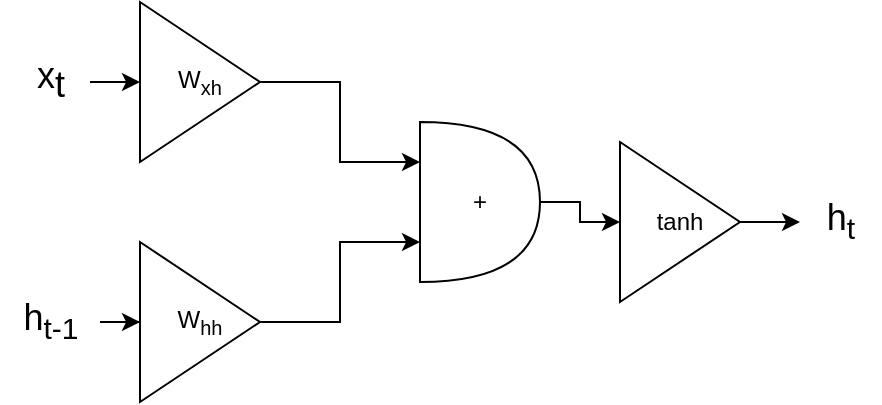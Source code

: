 <mxfile version="20.8.1" type="github">
  <diagram id="tT8-m31bYRHAtxVtK0MS" name="第 1 页">
    <mxGraphModel dx="1004" dy="582" grid="1" gridSize="10" guides="1" tooltips="1" connect="1" arrows="1" fold="1" page="1" pageScale="1" pageWidth="827" pageHeight="1169" math="0" shadow="0">
      <root>
        <mxCell id="0" />
        <mxCell id="1" parent="0" />
        <mxCell id="FcTgrj5HQpySsqDrNjkN-7" style="edgeStyle=orthogonalEdgeStyle;rounded=0;orthogonalLoop=1;jettySize=auto;html=1;entryX=0;entryY=0.5;entryDx=0;entryDy=0;" edge="1" parent="1" source="FcTgrj5HQpySsqDrNjkN-1" target="FcTgrj5HQpySsqDrNjkN-2">
          <mxGeometry relative="1" as="geometry" />
        </mxCell>
        <mxCell id="FcTgrj5HQpySsqDrNjkN-1" value="+" style="shape=or;whiteSpace=wrap;html=1;" vertex="1" parent="1">
          <mxGeometry x="270" y="220" width="60" height="80" as="geometry" />
        </mxCell>
        <mxCell id="FcTgrj5HQpySsqDrNjkN-13" style="edgeStyle=orthogonalEdgeStyle;rounded=0;orthogonalLoop=1;jettySize=auto;html=1;fontSize=18;" edge="1" parent="1" source="FcTgrj5HQpySsqDrNjkN-2" target="FcTgrj5HQpySsqDrNjkN-12">
          <mxGeometry relative="1" as="geometry" />
        </mxCell>
        <mxCell id="FcTgrj5HQpySsqDrNjkN-2" value="tanh" style="triangle;whiteSpace=wrap;html=1;" vertex="1" parent="1">
          <mxGeometry x="370" y="230" width="60" height="80" as="geometry" />
        </mxCell>
        <mxCell id="FcTgrj5HQpySsqDrNjkN-5" style="edgeStyle=orthogonalEdgeStyle;rounded=0;orthogonalLoop=1;jettySize=auto;html=1;entryX=0;entryY=0.25;entryDx=0;entryDy=0;entryPerimeter=0;" edge="1" parent="1" source="FcTgrj5HQpySsqDrNjkN-3" target="FcTgrj5HQpySsqDrNjkN-1">
          <mxGeometry relative="1" as="geometry" />
        </mxCell>
        <mxCell id="FcTgrj5HQpySsqDrNjkN-3" value="W&lt;sub&gt;xh&lt;/sub&gt;" style="triangle;whiteSpace=wrap;html=1;" vertex="1" parent="1">
          <mxGeometry x="130" y="160" width="60" height="80" as="geometry" />
        </mxCell>
        <mxCell id="FcTgrj5HQpySsqDrNjkN-6" style="edgeStyle=orthogonalEdgeStyle;rounded=0;orthogonalLoop=1;jettySize=auto;html=1;entryX=0;entryY=0.75;entryDx=0;entryDy=0;entryPerimeter=0;" edge="1" parent="1" source="FcTgrj5HQpySsqDrNjkN-4" target="FcTgrj5HQpySsqDrNjkN-1">
          <mxGeometry relative="1" as="geometry" />
        </mxCell>
        <mxCell id="FcTgrj5HQpySsqDrNjkN-4" value="W&lt;sub&gt;hh&lt;/sub&gt;" style="triangle;whiteSpace=wrap;html=1;" vertex="1" parent="1">
          <mxGeometry x="130" y="280" width="60" height="80" as="geometry" />
        </mxCell>
        <mxCell id="FcTgrj5HQpySsqDrNjkN-10" style="edgeStyle=orthogonalEdgeStyle;rounded=0;orthogonalLoop=1;jettySize=auto;html=1;fontSize=18;" edge="1" parent="1" source="FcTgrj5HQpySsqDrNjkN-8" target="FcTgrj5HQpySsqDrNjkN-3">
          <mxGeometry relative="1" as="geometry" />
        </mxCell>
        <mxCell id="FcTgrj5HQpySsqDrNjkN-8" value="x&lt;sub style=&quot;font-size: 18px;&quot;&gt;t&lt;/sub&gt;" style="text;html=1;align=center;verticalAlign=middle;resizable=0;points=[];autosize=1;strokeColor=none;fillColor=none;fontSize=18;" vertex="1" parent="1">
          <mxGeometry x="65" y="180" width="40" height="40" as="geometry" />
        </mxCell>
        <mxCell id="FcTgrj5HQpySsqDrNjkN-11" style="edgeStyle=orthogonalEdgeStyle;rounded=0;orthogonalLoop=1;jettySize=auto;html=1;fontSize=18;" edge="1" parent="1" source="FcTgrj5HQpySsqDrNjkN-9" target="FcTgrj5HQpySsqDrNjkN-4">
          <mxGeometry relative="1" as="geometry" />
        </mxCell>
        <mxCell id="FcTgrj5HQpySsqDrNjkN-9" value="&lt;span style=&quot;font-size: 18px;&quot;&gt;h&lt;/span&gt;&lt;span style=&quot;font-size: 18px;&quot;&gt;&lt;sub&gt;t-1&lt;/sub&gt;&lt;/span&gt;" style="text;html=1;align=center;verticalAlign=middle;resizable=0;points=[];autosize=1;strokeColor=none;fillColor=none;fontSize=18;" vertex="1" parent="1">
          <mxGeometry x="60" y="300" width="50" height="40" as="geometry" />
        </mxCell>
        <mxCell id="FcTgrj5HQpySsqDrNjkN-12" value="h&lt;sub&gt;t&lt;/sub&gt;" style="text;html=1;align=center;verticalAlign=middle;resizable=0;points=[];autosize=1;strokeColor=none;fillColor=none;fontSize=18;" vertex="1" parent="1">
          <mxGeometry x="460" y="250" width="40" height="40" as="geometry" />
        </mxCell>
      </root>
    </mxGraphModel>
  </diagram>
</mxfile>
